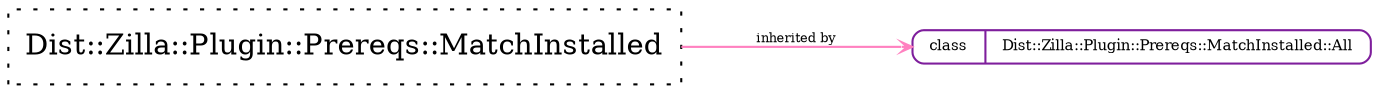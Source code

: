 digraph Perl {
	graph [compound=1, concentrate=1, overlap=false, rankdir=LR, ranksep=1, smoothing=triangle, splines=spline];
	node [label="\N", shape=record, style=dotted];
	edge [minlen=1];
	"Dist::Zilla::Plugin::Prereqs::MatchInstalled" [label="<port1> Dist::Zilla::Plugin::Prereqs::MatchInstalled"];
	"Dist::Zilla::Plugin::Prereqs::MatchInstalled::All" [label="{{<port1> class}|<port2> Dist::Zilla::Plugin::Prereqs::MatchInstalled::All}", shape=Mrecord, style=solid, color="#7e1e9c", fontsize=7, height="0.1"];
	"Dist::Zilla::Plugin::Prereqs::MatchInstalled" -> "Dist::Zilla::Plugin::Prereqs::MatchInstalled::All" [arrowhead=open, arrowsize="0.5", color="#ff81c0", dir=forward, fontsize=6, headclip=1, label="inherited by", samehead=head, tailclip=1, weight=10];
}
